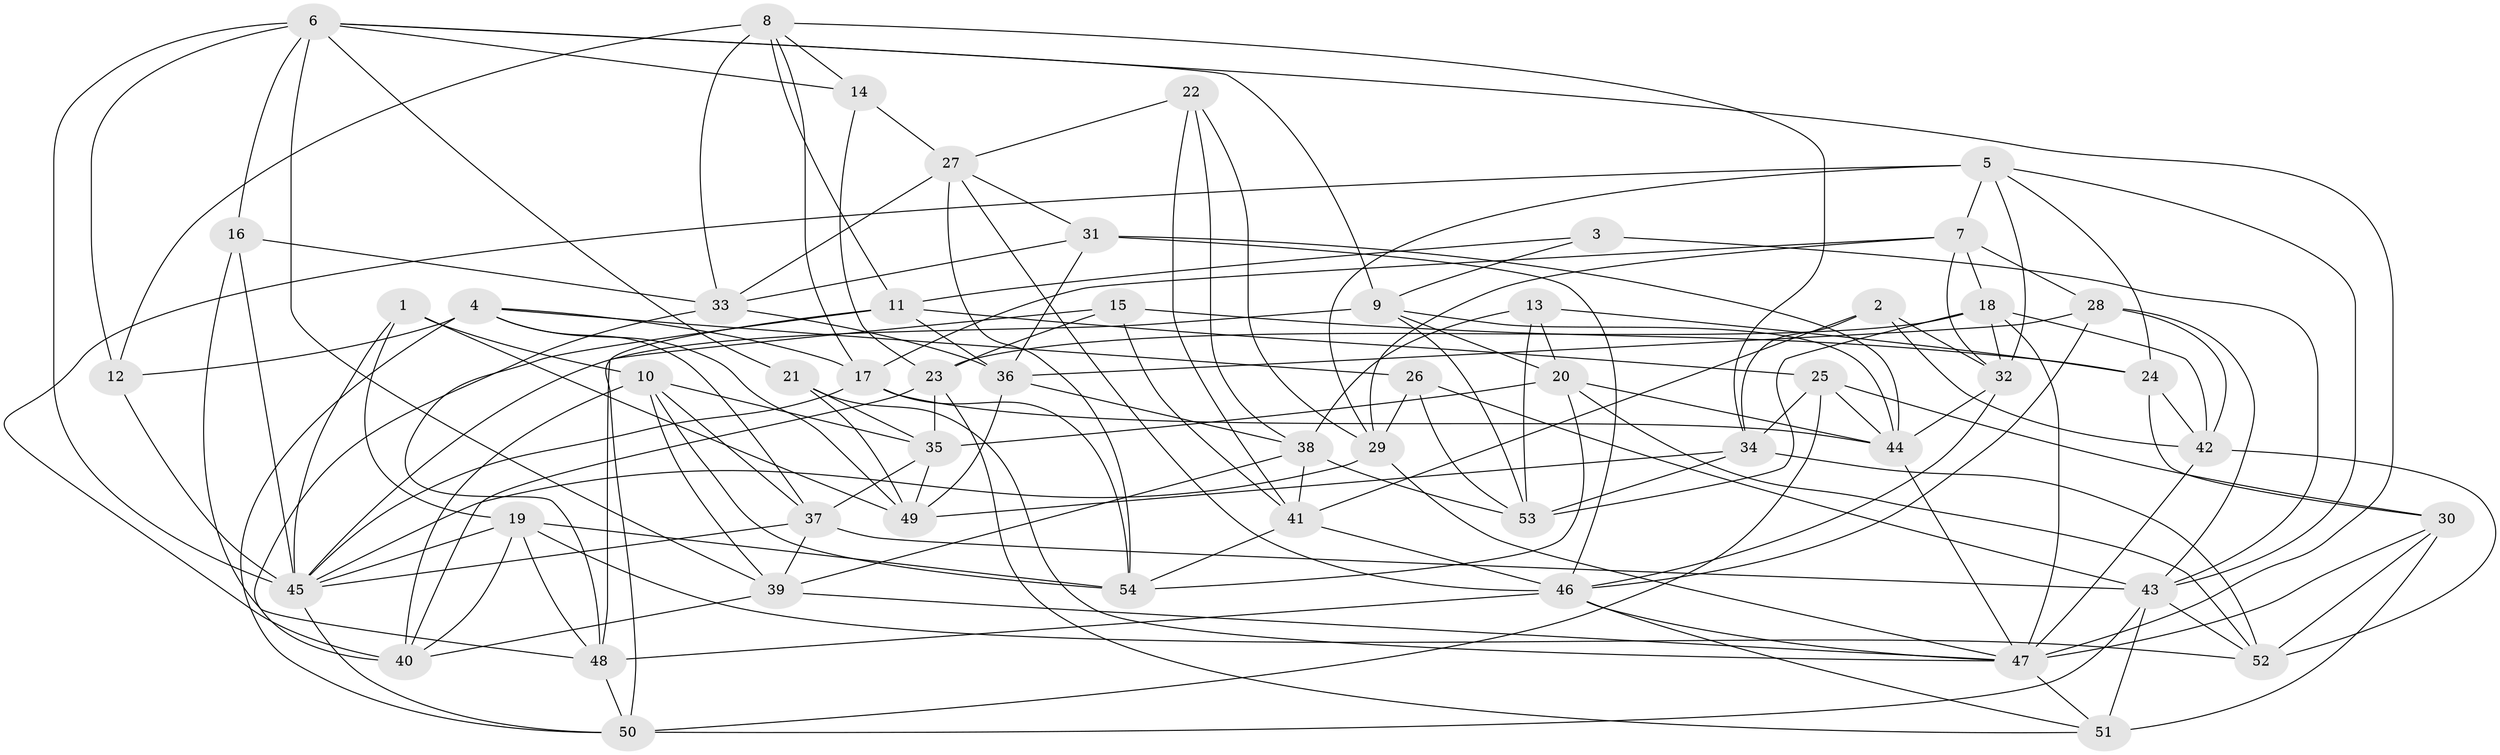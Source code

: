 // original degree distribution, {4: 1.0}
// Generated by graph-tools (version 1.1) at 2025/26/03/09/25 03:26:54]
// undirected, 54 vertices, 155 edges
graph export_dot {
graph [start="1"]
  node [color=gray90,style=filled];
  1;
  2;
  3;
  4;
  5;
  6;
  7;
  8;
  9;
  10;
  11;
  12;
  13;
  14;
  15;
  16;
  17;
  18;
  19;
  20;
  21;
  22;
  23;
  24;
  25;
  26;
  27;
  28;
  29;
  30;
  31;
  32;
  33;
  34;
  35;
  36;
  37;
  38;
  39;
  40;
  41;
  42;
  43;
  44;
  45;
  46;
  47;
  48;
  49;
  50;
  51;
  52;
  53;
  54;
  1 -- 10 [weight=1.0];
  1 -- 19 [weight=1.0];
  1 -- 45 [weight=1.0];
  1 -- 49 [weight=1.0];
  2 -- 32 [weight=1.0];
  2 -- 34 [weight=1.0];
  2 -- 41 [weight=1.0];
  2 -- 42 [weight=1.0];
  3 -- 9 [weight=1.0];
  3 -- 11 [weight=1.0];
  3 -- 43 [weight=2.0];
  4 -- 12 [weight=1.0];
  4 -- 17 [weight=1.0];
  4 -- 26 [weight=1.0];
  4 -- 37 [weight=1.0];
  4 -- 49 [weight=1.0];
  4 -- 50 [weight=1.0];
  5 -- 7 [weight=1.0];
  5 -- 24 [weight=1.0];
  5 -- 29 [weight=1.0];
  5 -- 32 [weight=1.0];
  5 -- 40 [weight=1.0];
  5 -- 43 [weight=1.0];
  6 -- 9 [weight=1.0];
  6 -- 12 [weight=1.0];
  6 -- 14 [weight=1.0];
  6 -- 16 [weight=1.0];
  6 -- 21 [weight=1.0];
  6 -- 39 [weight=1.0];
  6 -- 45 [weight=1.0];
  6 -- 47 [weight=1.0];
  7 -- 17 [weight=1.0];
  7 -- 18 [weight=1.0];
  7 -- 28 [weight=1.0];
  7 -- 29 [weight=1.0];
  7 -- 32 [weight=1.0];
  8 -- 11 [weight=1.0];
  8 -- 12 [weight=1.0];
  8 -- 14 [weight=1.0];
  8 -- 17 [weight=1.0];
  8 -- 33 [weight=1.0];
  8 -- 34 [weight=1.0];
  9 -- 20 [weight=1.0];
  9 -- 44 [weight=1.0];
  9 -- 45 [weight=1.0];
  9 -- 53 [weight=1.0];
  10 -- 35 [weight=1.0];
  10 -- 37 [weight=1.0];
  10 -- 39 [weight=1.0];
  10 -- 40 [weight=1.0];
  10 -- 54 [weight=1.0];
  11 -- 25 [weight=1.0];
  11 -- 36 [weight=1.0];
  11 -- 48 [weight=1.0];
  11 -- 50 [weight=1.0];
  12 -- 45 [weight=1.0];
  13 -- 20 [weight=1.0];
  13 -- 24 [weight=1.0];
  13 -- 38 [weight=1.0];
  13 -- 53 [weight=1.0];
  14 -- 23 [weight=1.0];
  14 -- 27 [weight=1.0];
  15 -- 23 [weight=1.0];
  15 -- 24 [weight=1.0];
  15 -- 41 [weight=1.0];
  15 -- 48 [weight=1.0];
  16 -- 33 [weight=1.0];
  16 -- 45 [weight=1.0];
  16 -- 48 [weight=1.0];
  17 -- 44 [weight=1.0];
  17 -- 45 [weight=1.0];
  17 -- 54 [weight=1.0];
  18 -- 23 [weight=1.0];
  18 -- 32 [weight=1.0];
  18 -- 42 [weight=1.0];
  18 -- 47 [weight=1.0];
  18 -- 53 [weight=1.0];
  19 -- 40 [weight=1.0];
  19 -- 45 [weight=1.0];
  19 -- 48 [weight=1.0];
  19 -- 52 [weight=1.0];
  19 -- 54 [weight=1.0];
  20 -- 35 [weight=1.0];
  20 -- 44 [weight=1.0];
  20 -- 52 [weight=1.0];
  20 -- 54 [weight=1.0];
  21 -- 35 [weight=1.0];
  21 -- 47 [weight=1.0];
  21 -- 49 [weight=1.0];
  22 -- 27 [weight=1.0];
  22 -- 29 [weight=1.0];
  22 -- 38 [weight=1.0];
  22 -- 41 [weight=1.0];
  23 -- 35 [weight=1.0];
  23 -- 40 [weight=1.0];
  23 -- 51 [weight=1.0];
  24 -- 30 [weight=2.0];
  24 -- 42 [weight=1.0];
  25 -- 30 [weight=1.0];
  25 -- 34 [weight=1.0];
  25 -- 44 [weight=2.0];
  25 -- 50 [weight=1.0];
  26 -- 29 [weight=1.0];
  26 -- 43 [weight=1.0];
  26 -- 53 [weight=1.0];
  27 -- 31 [weight=1.0];
  27 -- 33 [weight=1.0];
  27 -- 46 [weight=1.0];
  27 -- 54 [weight=1.0];
  28 -- 36 [weight=1.0];
  28 -- 42 [weight=1.0];
  28 -- 43 [weight=1.0];
  28 -- 46 [weight=2.0];
  29 -- 45 [weight=1.0];
  29 -- 47 [weight=1.0];
  30 -- 47 [weight=1.0];
  30 -- 51 [weight=1.0];
  30 -- 52 [weight=1.0];
  31 -- 33 [weight=1.0];
  31 -- 36 [weight=1.0];
  31 -- 44 [weight=1.0];
  31 -- 46 [weight=2.0];
  32 -- 44 [weight=1.0];
  32 -- 46 [weight=1.0];
  33 -- 36 [weight=1.0];
  33 -- 40 [weight=1.0];
  34 -- 49 [weight=1.0];
  34 -- 52 [weight=1.0];
  34 -- 53 [weight=1.0];
  35 -- 37 [weight=1.0];
  35 -- 49 [weight=1.0];
  36 -- 38 [weight=1.0];
  36 -- 49 [weight=1.0];
  37 -- 39 [weight=1.0];
  37 -- 43 [weight=1.0];
  37 -- 45 [weight=1.0];
  38 -- 39 [weight=1.0];
  38 -- 41 [weight=1.0];
  38 -- 53 [weight=1.0];
  39 -- 40 [weight=1.0];
  39 -- 47 [weight=1.0];
  41 -- 46 [weight=1.0];
  41 -- 54 [weight=1.0];
  42 -- 47 [weight=1.0];
  42 -- 52 [weight=1.0];
  43 -- 50 [weight=1.0];
  43 -- 51 [weight=2.0];
  43 -- 52 [weight=1.0];
  44 -- 47 [weight=1.0];
  45 -- 50 [weight=1.0];
  46 -- 47 [weight=1.0];
  46 -- 48 [weight=1.0];
  46 -- 51 [weight=1.0];
  47 -- 51 [weight=1.0];
  48 -- 50 [weight=1.0];
}
